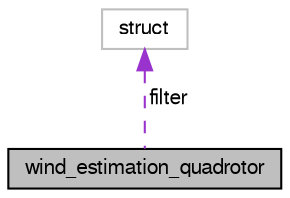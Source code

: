 digraph "wind_estimation_quadrotor"
{
  edge [fontname="FreeSans",fontsize="10",labelfontname="FreeSans",labelfontsize="10"];
  node [fontname="FreeSans",fontsize="10",shape=record];
  Node1 [label="wind_estimation_quadrotor",height=0.2,width=0.4,color="black", fillcolor="grey75", style="filled", fontcolor="black"];
  Node2 -> Node1 [dir="back",color="darkorchid3",fontsize="10",style="dashed",label=" filter" ,fontname="FreeSans"];
  Node2 [label="struct",height=0.2,width=0.4,color="grey75", fillcolor="white", style="filled"];
}
